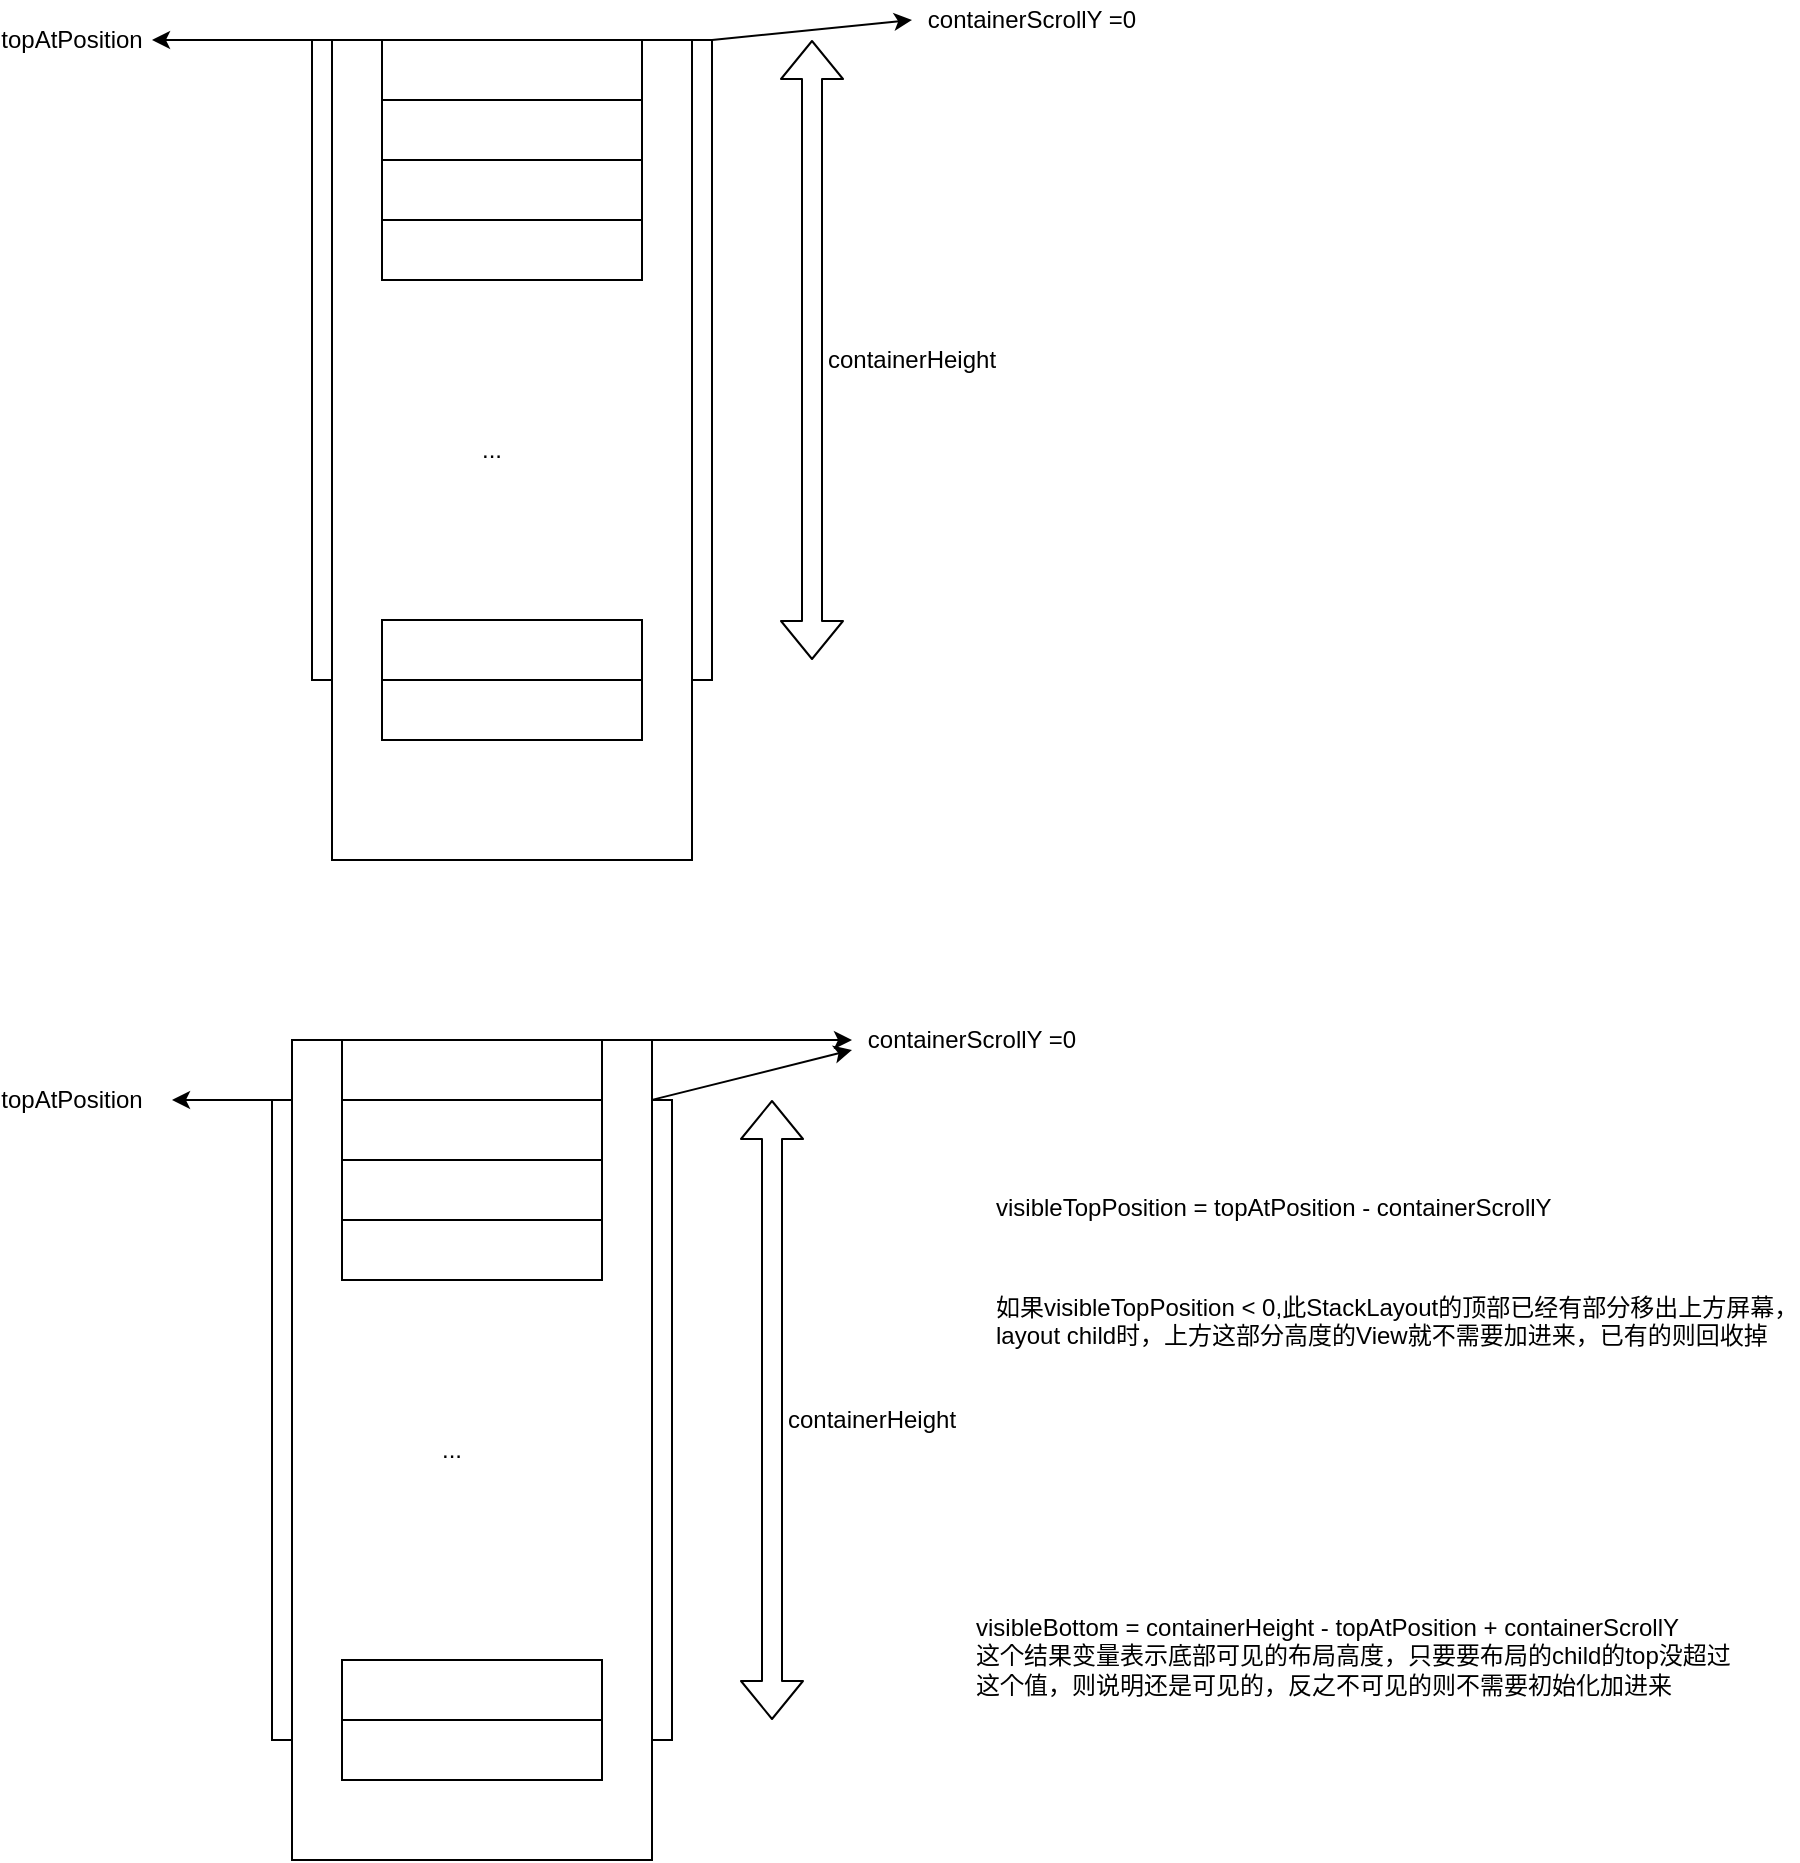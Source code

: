 <mxfile version="12.7.1"><diagram id="1hlLppeXN55SliNBJiyf" name="第 1 页"><mxGraphModel dx="1060" dy="580" grid="1" gridSize="10" guides="1" tooltips="1" connect="1" arrows="1" fold="1" page="1" pageScale="1" pageWidth="827" pageHeight="1169" math="0" shadow="0"><root><mxCell id="0"/><mxCell id="1" parent="0"/><mxCell id="A9jpsoHT94_J-KDKqhij-1" value="" style="rounded=0;whiteSpace=wrap;html=1;" vertex="1" parent="1"><mxGeometry x="180" y="50" width="200" height="320" as="geometry"/></mxCell><mxCell id="A9jpsoHT94_J-KDKqhij-2" value="" style="rounded=0;whiteSpace=wrap;html=1;" vertex="1" parent="1"><mxGeometry x="190" y="50" width="180" height="410" as="geometry"/></mxCell><mxCell id="A9jpsoHT94_J-KDKqhij-4" value="topAtPosition" style="text;html=1;strokeColor=none;fillColor=none;align=center;verticalAlign=middle;whiteSpace=wrap;rounded=0;" vertex="1" parent="1"><mxGeometry x="40" y="40" width="40" height="20" as="geometry"/></mxCell><mxCell id="A9jpsoHT94_J-KDKqhij-5" value="" style="shape=flexArrow;endArrow=classic;startArrow=classic;html=1;" edge="1" parent="1"><mxGeometry width="50" height="50" relative="1" as="geometry"><mxPoint x="430" y="360" as="sourcePoint"/><mxPoint x="430" y="50" as="targetPoint"/></mxGeometry></mxCell><mxCell id="A9jpsoHT94_J-KDKqhij-6" value="" style="rounded=0;whiteSpace=wrap;html=1;" vertex="1" parent="1"><mxGeometry x="215" y="50" width="130" height="30" as="geometry"/></mxCell><mxCell id="A9jpsoHT94_J-KDKqhij-7" value="" style="rounded=0;whiteSpace=wrap;html=1;" vertex="1" parent="1"><mxGeometry x="215" y="80" width="130" height="30" as="geometry"/></mxCell><mxCell id="A9jpsoHT94_J-KDKqhij-8" value="" style="rounded=0;whiteSpace=wrap;html=1;" vertex="1" parent="1"><mxGeometry x="215" y="110" width="130" height="30" as="geometry"/></mxCell><mxCell id="A9jpsoHT94_J-KDKqhij-9" value="" style="rounded=0;whiteSpace=wrap;html=1;" vertex="1" parent="1"><mxGeometry x="215" y="140" width="130" height="30" as="geometry"/></mxCell><mxCell id="A9jpsoHT94_J-KDKqhij-10" value="" style="rounded=0;whiteSpace=wrap;html=1;" vertex="1" parent="1"><mxGeometry x="215" y="340" width="130" height="30" as="geometry"/></mxCell><mxCell id="A9jpsoHT94_J-KDKqhij-11" value="containerHeight" style="text;html=1;strokeColor=none;fillColor=none;align=center;verticalAlign=middle;whiteSpace=wrap;rounded=0;" vertex="1" parent="1"><mxGeometry x="460" y="200" width="40" height="20" as="geometry"/></mxCell><mxCell id="A9jpsoHT94_J-KDKqhij-12" value="" style="endArrow=classic;html=1;exitX=0;exitY=0;exitDx=0;exitDy=0;" edge="1" parent="1" source="A9jpsoHT94_J-KDKqhij-2"><mxGeometry width="50" height="50" relative="1" as="geometry"><mxPoint x="90" y="190" as="sourcePoint"/><mxPoint x="100" y="50" as="targetPoint"/></mxGeometry></mxCell><mxCell id="A9jpsoHT94_J-KDKqhij-15" value="containerScrollY =0" style="text;html=1;strokeColor=none;fillColor=none;align=center;verticalAlign=middle;whiteSpace=wrap;rounded=0;" vertex="1" parent="1"><mxGeometry x="480" y="30" width="120" height="20" as="geometry"/></mxCell><mxCell id="A9jpsoHT94_J-KDKqhij-16" value="" style="endArrow=classic;html=1;exitX=1;exitY=0;exitDx=0;exitDy=0;entryX=0;entryY=0.5;entryDx=0;entryDy=0;" edge="1" parent="1" source="A9jpsoHT94_J-KDKqhij-1" target="A9jpsoHT94_J-KDKqhij-15"><mxGeometry width="50" height="50" relative="1" as="geometry"><mxPoint x="410" y="40" as="sourcePoint"/><mxPoint x="460" y="-10" as="targetPoint"/></mxGeometry></mxCell><mxCell id="A9jpsoHT94_J-KDKqhij-17" value="..." style="text;html=1;strokeColor=none;fillColor=none;align=center;verticalAlign=middle;whiteSpace=wrap;rounded=0;" vertex="1" parent="1"><mxGeometry x="250" y="245" width="40" height="20" as="geometry"/></mxCell><mxCell id="A9jpsoHT94_J-KDKqhij-18" value="" style="rounded=0;whiteSpace=wrap;html=1;" vertex="1" parent="1"><mxGeometry x="215" y="370" width="130" height="30" as="geometry"/></mxCell><mxCell id="A9jpsoHT94_J-KDKqhij-19" value="" style="rounded=0;whiteSpace=wrap;html=1;" vertex="1" parent="1"><mxGeometry x="160" y="580" width="200" height="320" as="geometry"/></mxCell><mxCell id="A9jpsoHT94_J-KDKqhij-20" value="" style="rounded=0;whiteSpace=wrap;html=1;" vertex="1" parent="1"><mxGeometry x="170" y="550" width="180" height="410" as="geometry"/></mxCell><mxCell id="A9jpsoHT94_J-KDKqhij-21" value="topAtPosition" style="text;html=1;strokeColor=none;fillColor=none;align=center;verticalAlign=middle;whiteSpace=wrap;rounded=0;" vertex="1" parent="1"><mxGeometry x="40" y="570" width="40" height="20" as="geometry"/></mxCell><mxCell id="A9jpsoHT94_J-KDKqhij-22" value="" style="shape=flexArrow;endArrow=classic;startArrow=classic;html=1;" edge="1" parent="1"><mxGeometry width="50" height="50" relative="1" as="geometry"><mxPoint x="410" y="890" as="sourcePoint"/><mxPoint x="410" y="580" as="targetPoint"/></mxGeometry></mxCell><mxCell id="A9jpsoHT94_J-KDKqhij-23" value="" style="rounded=0;whiteSpace=wrap;html=1;" vertex="1" parent="1"><mxGeometry x="195" y="550" width="130" height="30" as="geometry"/></mxCell><mxCell id="A9jpsoHT94_J-KDKqhij-24" value="" style="rounded=0;whiteSpace=wrap;html=1;" vertex="1" parent="1"><mxGeometry x="195" y="580" width="130" height="30" as="geometry"/></mxCell><mxCell id="A9jpsoHT94_J-KDKqhij-25" value="" style="rounded=0;whiteSpace=wrap;html=1;" vertex="1" parent="1"><mxGeometry x="195" y="610" width="130" height="30" as="geometry"/></mxCell><mxCell id="A9jpsoHT94_J-KDKqhij-26" value="" style="rounded=0;whiteSpace=wrap;html=1;" vertex="1" parent="1"><mxGeometry x="195" y="640" width="130" height="30" as="geometry"/></mxCell><mxCell id="A9jpsoHT94_J-KDKqhij-27" value="" style="rounded=0;whiteSpace=wrap;html=1;" vertex="1" parent="1"><mxGeometry x="195" y="860" width="130" height="30" as="geometry"/></mxCell><mxCell id="A9jpsoHT94_J-KDKqhij-28" value="containerHeight" style="text;html=1;strokeColor=none;fillColor=none;align=center;verticalAlign=middle;whiteSpace=wrap;rounded=0;" vertex="1" parent="1"><mxGeometry x="440" y="730" width="40" height="20" as="geometry"/></mxCell><mxCell id="A9jpsoHT94_J-KDKqhij-29" value="" style="endArrow=classic;html=1;exitX=0.045;exitY=0;exitDx=0;exitDy=0;exitPerimeter=0;" edge="1" source="A9jpsoHT94_J-KDKqhij-19" parent="1"><mxGeometry width="50" height="50" relative="1" as="geometry"><mxPoint x="70" y="720" as="sourcePoint"/><mxPoint x="110" y="580" as="targetPoint"/></mxGeometry></mxCell><mxCell id="A9jpsoHT94_J-KDKqhij-30" value="containerScrollY =0" style="text;html=1;strokeColor=none;fillColor=none;align=center;verticalAlign=middle;whiteSpace=wrap;rounded=0;" vertex="1" parent="1"><mxGeometry x="450" y="540" width="120" height="20" as="geometry"/></mxCell><mxCell id="A9jpsoHT94_J-KDKqhij-31" value="" style="endArrow=classic;html=1;entryX=0;entryY=0.5;entryDx=0;entryDy=0;exitX=1;exitY=0;exitDx=0;exitDy=0;" edge="1" source="A9jpsoHT94_J-KDKqhij-20" target="A9jpsoHT94_J-KDKqhij-30" parent="1"><mxGeometry width="50" height="50" relative="1" as="geometry"><mxPoint x="360" y="550" as="sourcePoint"/><mxPoint x="440" y="520" as="targetPoint"/></mxGeometry></mxCell><mxCell id="A9jpsoHT94_J-KDKqhij-32" value="..." style="text;html=1;strokeColor=none;fillColor=none;align=center;verticalAlign=middle;whiteSpace=wrap;rounded=0;" vertex="1" parent="1"><mxGeometry x="230" y="745" width="40" height="20" as="geometry"/></mxCell><mxCell id="A9jpsoHT94_J-KDKqhij-33" value="" style="rounded=0;whiteSpace=wrap;html=1;" vertex="1" parent="1"><mxGeometry x="195" y="890" width="130" height="30" as="geometry"/></mxCell><mxCell id="A9jpsoHT94_J-KDKqhij-34" value="" style="endArrow=classic;html=1;exitX=1;exitY=0.073;exitDx=0;exitDy=0;exitPerimeter=0;entryX=0;entryY=0.75;entryDx=0;entryDy=0;" edge="1" parent="1" source="A9jpsoHT94_J-KDKqhij-20" target="A9jpsoHT94_J-KDKqhij-30"><mxGeometry width="50" height="50" relative="1" as="geometry"><mxPoint x="400" y="640" as="sourcePoint"/><mxPoint x="450" y="570" as="targetPoint"/></mxGeometry></mxCell><mxCell id="A9jpsoHT94_J-KDKqhij-35" value="visibleTopPosition = topAtPosition - containerScrollY" style="text;html=1;" vertex="1" parent="1"><mxGeometry x="520" y="620" width="300" height="30" as="geometry"/></mxCell><mxCell id="A9jpsoHT94_J-KDKqhij-36" value="如果visibleTopPosition &amp;lt; 0,此StackLayout的顶部已经有部分移出上方屏幕，&lt;br&gt;layout child时，上方这部分高度的View就不需要加进来，已有的则回收掉" style="text;html=1;" vertex="1" parent="1"><mxGeometry x="520" y="670" width="280" height="30" as="geometry"/></mxCell><mxCell id="A9jpsoHT94_J-KDKqhij-38" value="visibleBottom = containerHeight - topAtPosition + containerScrollY&lt;br&gt;这个结果变量表示底部可见的布局高度，只要要布局的child的top没超过&lt;br&gt;这个值，则说明还是可见的，反之不可见的则不需要初始化加进来" style="text;html=1;" vertex="1" parent="1"><mxGeometry x="510" y="830" width="380" height="30" as="geometry"/></mxCell></root></mxGraphModel></diagram></mxfile>